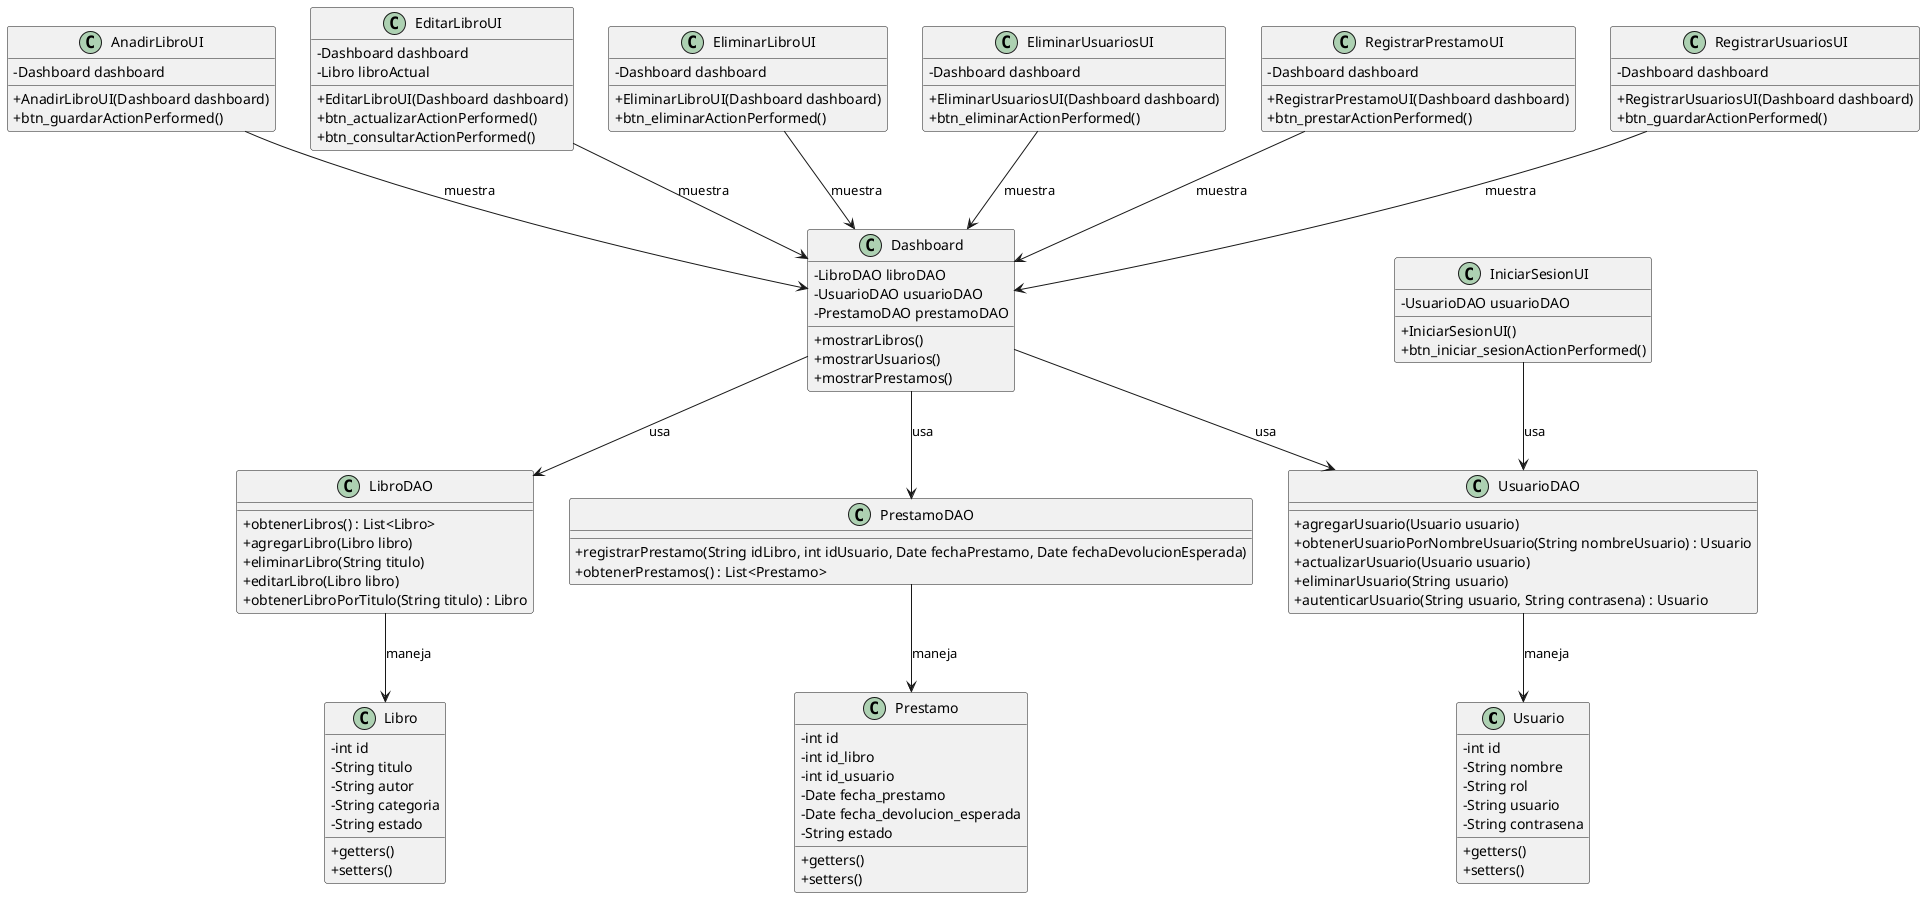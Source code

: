 @startuml
skinparam classAttributeIconSize 0

class Usuario {
    - int id
    - String nombre
    - String rol
    - String usuario
    - String contrasena
    + getters()
    + setters()
}

class Libro {
    - int id
    - String titulo
    - String autor
    - String categoria
    - String estado
    + getters()
    + setters()
}

class Prestamo {
    - int id
    - int id_libro
    - int id_usuario
    - Date fecha_prestamo
    - Date fecha_devolucion_esperada
    - String estado
    + getters()
    + setters()
}

class UsuarioDAO {
    + agregarUsuario(Usuario usuario)
    + obtenerUsuarioPorNombreUsuario(String nombreUsuario) : Usuario
    + actualizarUsuario(Usuario usuario)
    + eliminarUsuario(String usuario)
    + autenticarUsuario(String usuario, String contrasena) : Usuario
}

class LibroDAO {
    + obtenerLibros() : List<Libro>
    + agregarLibro(Libro libro)
    + eliminarLibro(String titulo)
    + editarLibro(Libro libro)
    + obtenerLibroPorTitulo(String titulo) : Libro
}

class PrestamoDAO {
    + registrarPrestamo(String idLibro, int idUsuario, Date fechaPrestamo, Date fechaDevolucionEsperada)
    + obtenerPrestamos() : List<Prestamo>
}

class Dashboard {
    - LibroDAO libroDAO
    - UsuarioDAO usuarioDAO
    - PrestamoDAO prestamoDAO
    + mostrarLibros()
    + mostrarUsuarios()
    + mostrarPrestamos()
}

class IniciarSesionUI {
    - UsuarioDAO usuarioDAO
    + IniciarSesionUI()
    + btn_iniciar_sesionActionPerformed()
}

class AnadirLibroUI {
    - Dashboard dashboard
    + AnadirLibroUI(Dashboard dashboard)
    + btn_guardarActionPerformed()
}

class EditarLibroUI {
    - Dashboard dashboard
    - Libro libroActual
    + EditarLibroUI(Dashboard dashboard)
    + btn_actualizarActionPerformed()
    + btn_consultarActionPerformed()
}

class EliminarLibroUI {
    - Dashboard dashboard
    + EliminarLibroUI(Dashboard dashboard)
    + btn_eliminarActionPerformed()
}

class EliminarUsuariosUI {
    - Dashboard dashboard
    + EliminarUsuariosUI(Dashboard dashboard)
    + btn_eliminarActionPerformed()
}

class RegistrarPrestamoUI {
    - Dashboard dashboard
    + RegistrarPrestamoUI(Dashboard dashboard)
    + btn_prestarActionPerformed()
}

class RegistrarUsuariosUI {
    - Dashboard dashboard
    + RegistrarUsuariosUI(Dashboard dashboard)
    + btn_guardarActionPerformed()
}

Dashboard --> UsuarioDAO : usa
Dashboard --> LibroDAO : usa
Dashboard --> PrestamoDAO : usa
IniciarSesionUI --> UsuarioDAO : usa
AnadirLibroUI --> Dashboard : muestra
EditarLibroUI --> Dashboard : muestra
EliminarLibroUI --> Dashboard : muestra
EliminarUsuariosUI --> Dashboard : muestra
RegistrarPrestamoUI --> Dashboard : muestra
RegistrarUsuariosUI --> Dashboard : muestra
UsuarioDAO --> Usuario : maneja
LibroDAO --> Libro : maneja
PrestamoDAO --> Prestamo : maneja

@enduml
	